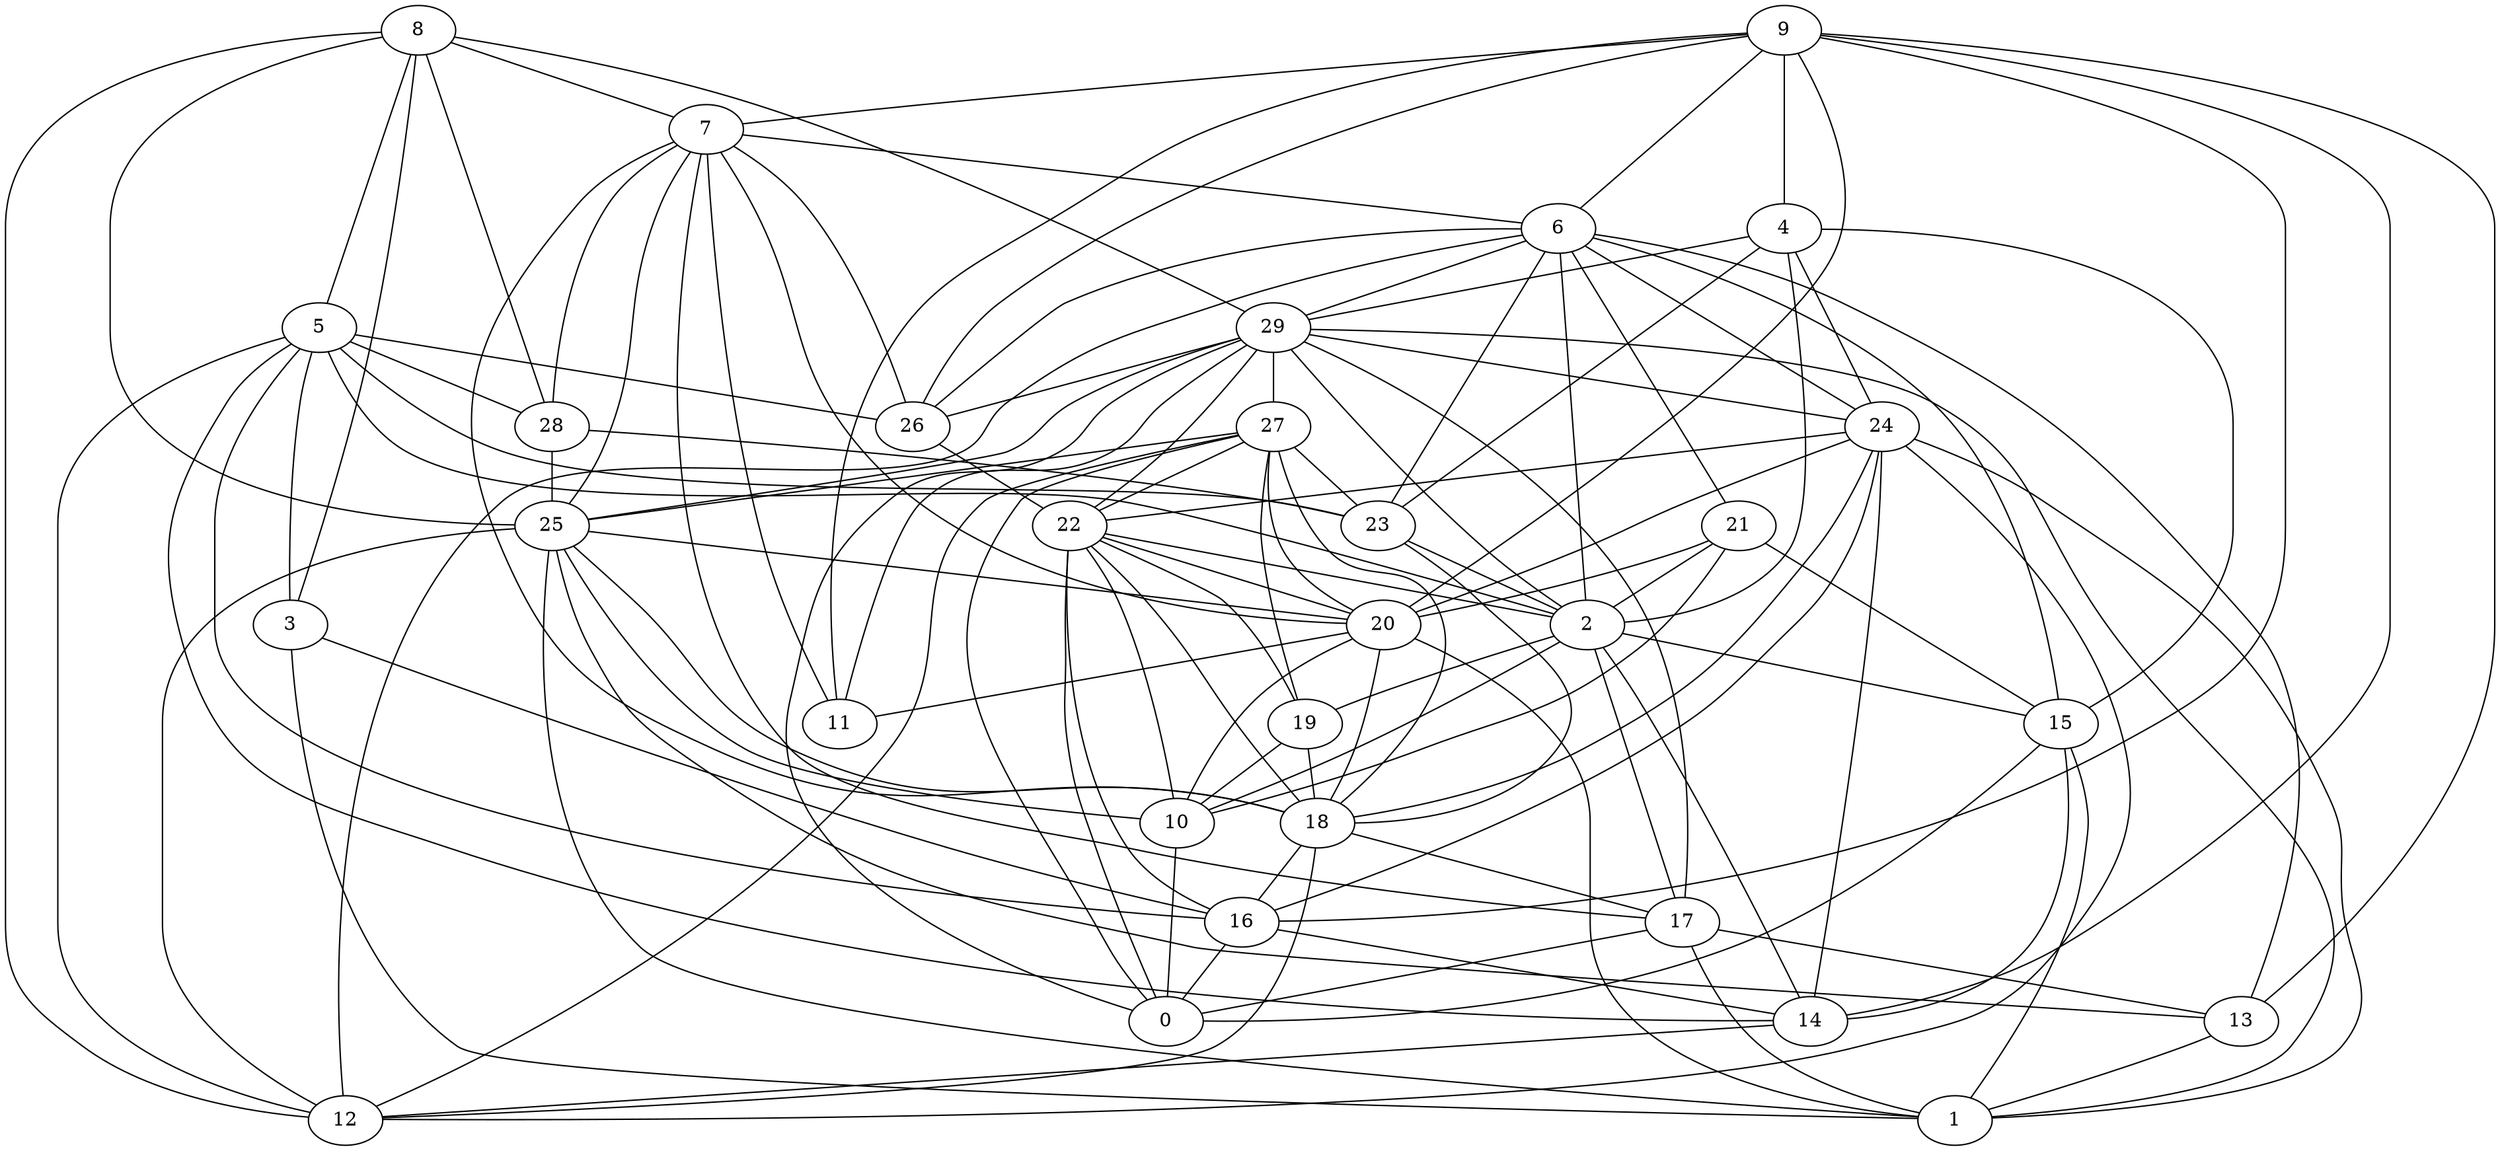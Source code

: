 digraph GG_graph {

subgraph G_graph {
edge [color = black]
"8" -> "7" [dir = none]
"8" -> "28" [dir = none]
"8" -> "25" [dir = none]
"8" -> "29" [dir = none]
"15" -> "0" [dir = none]
"29" -> "1" [dir = none]
"29" -> "0" [dir = none]
"29" -> "2" [dir = none]
"29" -> "11" [dir = none]
"29" -> "24" [dir = none]
"22" -> "2" [dir = none]
"22" -> "19" [dir = none]
"22" -> "16" [dir = none]
"9" -> "6" [dir = none]
"9" -> "7" [dir = none]
"9" -> "13" [dir = none]
"17" -> "1" [dir = none]
"17" -> "13" [dir = none]
"28" -> "23" [dir = none]
"6" -> "23" [dir = none]
"6" -> "13" [dir = none]
"6" -> "26" [dir = none]
"6" -> "21" [dir = none]
"3" -> "16" [dir = none]
"3" -> "1" [dir = none]
"24" -> "16" [dir = none]
"24" -> "22" [dir = none]
"24" -> "1" [dir = none]
"24" -> "14" [dir = none]
"27" -> "20" [dir = none]
"27" -> "19" [dir = none]
"27" -> "22" [dir = none]
"27" -> "23" [dir = none]
"27" -> "0" [dir = none]
"7" -> "17" [dir = none]
"7" -> "6" [dir = none]
"7" -> "20" [dir = none]
"7" -> "25" [dir = none]
"7" -> "11" [dir = none]
"10" -> "0" [dir = none]
"20" -> "18" [dir = none]
"23" -> "2" [dir = none]
"21" -> "2" [dir = none]
"18" -> "12" [dir = none]
"14" -> "12" [dir = none]
"5" -> "16" [dir = none]
"5" -> "26" [dir = none]
"5" -> "2" [dir = none]
"5" -> "14" [dir = none]
"4" -> "29" [dir = none]
"4" -> "23" [dir = none]
"2" -> "19" [dir = none]
"2" -> "17" [dir = none]
"2" -> "14" [dir = none]
"2" -> "10" [dir = none]
"2" -> "15" [dir = none]
"25" -> "18" [dir = none]
"25" -> "13" [dir = none]
"6" -> "2" [dir = none]
"9" -> "16" [dir = none]
"15" -> "1" [dir = none]
"21" -> "20" [dir = none]
"13" -> "1" [dir = none]
"29" -> "17" [dir = none]
"23" -> "18" [dir = none]
"5" -> "3" [dir = none]
"16" -> "14" [dir = none]
"4" -> "15" [dir = none]
"25" -> "10" [dir = none]
"8" -> "3" [dir = none]
"22" -> "10" [dir = none]
"18" -> "16" [dir = none]
"6" -> "24" [dir = none]
"7" -> "28" [dir = none]
"9" -> "14" [dir = none]
"4" -> "24" [dir = none]
"24" -> "12" [dir = none]
"20" -> "10" [dir = none]
"21" -> "10" [dir = none]
"18" -> "17" [dir = none]
"5" -> "12" [dir = none]
"22" -> "0" [dir = none]
"6" -> "29" [dir = none]
"21" -> "15" [dir = none]
"25" -> "20" [dir = none]
"6" -> "15" [dir = none]
"26" -> "22" [dir = none]
"29" -> "27" [dir = none]
"20" -> "1" [dir = none]
"8" -> "5" [dir = none]
"20" -> "11" [dir = none]
"7" -> "26" [dir = none]
"25" -> "1" [dir = none]
"9" -> "11" [dir = none]
"5" -> "23" [dir = none]
"29" -> "26" [dir = none]
"27" -> "18" [dir = none]
"19" -> "18" [dir = none]
"9" -> "26" [dir = none]
"9" -> "4" [dir = none]
"22" -> "18" [dir = none]
"15" -> "14" [dir = none]
"22" -> "20" [dir = none]
"27" -> "12" [dir = none]
"7" -> "18" [dir = none]
"24" -> "18" [dir = none]
"16" -> "0" [dir = none]
"4" -> "2" [dir = none]
"25" -> "12" [dir = none]
"5" -> "28" [dir = none]
"17" -> "0" [dir = none]
"24" -> "20" [dir = none]
"8" -> "12" [dir = none]
"29" -> "22" [dir = none]
"9" -> "20" [dir = none]
"29" -> "25" [dir = none]
"6" -> "12" [dir = none]
"19" -> "10" [dir = none]
"28" -> "25" [dir = none]
"27" -> "25" [dir = none]
}

}
